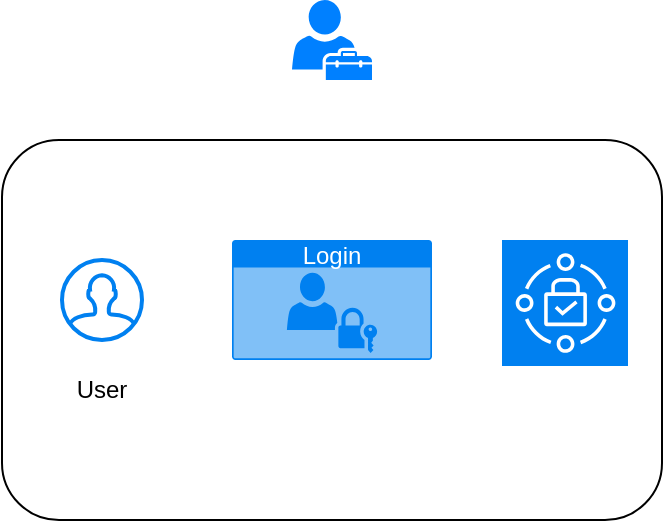 <mxfile version="22.0.3" type="github">
  <diagram name="Page-1" id="KWnVXeVzuNGroSRr7JK8">
    <mxGraphModel dx="579" dy="376" grid="1" gridSize="10" guides="1" tooltips="1" connect="1" arrows="1" fold="1" page="1" pageScale="1" pageWidth="827" pageHeight="1169" math="0" shadow="0">
      <root>
        <mxCell id="0" />
        <mxCell id="1" parent="0" />
        <mxCell id="YLXyucDN5D_xezUCXxx6-1" value="" style="rounded=1;whiteSpace=wrap;html=1;" vertex="1" parent="1">
          <mxGeometry x="50" y="90" width="330" height="190" as="geometry" />
        </mxCell>
        <mxCell id="YLXyucDN5D_xezUCXxx6-2" value="" style="html=1;verticalLabelPosition=bottom;align=center;labelBackgroundColor=#ffffff;verticalAlign=top;strokeWidth=2;strokeColor=#0080F0;shadow=0;dashed=0;shape=mxgraph.ios7.icons.user;" vertex="1" parent="1">
          <mxGeometry x="80" y="150" width="40" height="40" as="geometry" />
        </mxCell>
        <mxCell id="YLXyucDN5D_xezUCXxx6-3" value="Login" style="html=1;whiteSpace=wrap;strokeColor=none;fillColor=#0080f0;labelPosition=center;verticalLabelPosition=middle;verticalAlign=top;align=center;fontSize=12;outlineConnect=0;spacingTop=-6;fontColor=#FFFFFF;sketch=0;shape=mxgraph.sitemap.login;" vertex="1" parent="1">
          <mxGeometry x="165" y="140" width="100" height="60" as="geometry" />
        </mxCell>
        <mxCell id="YLXyucDN5D_xezUCXxx6-4" value="" style="sketch=0;points=[[0,0,0],[0.25,0,0],[0.5,0,0],[0.75,0,0],[1,0,0],[0,1,0],[0.25,1,0],[0.5,1,0],[0.75,1,0],[1,1,0],[0,0.25,0],[0,0.5,0],[0,0.75,0],[1,0.25,0],[1,0.5,0],[1,0.75,0]];outlineConnect=0;fontColor=#232F3E;fillColor=#0080f0;strokeColor=#ffffff;dashed=0;verticalLabelPosition=bottom;verticalAlign=top;align=center;html=1;fontSize=12;fontStyle=0;aspect=fixed;shape=mxgraph.aws4.resourceIcon;resIcon=mxgraph.aws4.verified_access;" vertex="1" parent="1">
          <mxGeometry x="300" y="140" width="63" height="63" as="geometry" />
        </mxCell>
        <mxCell id="YLXyucDN5D_xezUCXxx6-6" value="User" style="text;html=1;strokeColor=none;fillColor=none;align=center;verticalAlign=middle;whiteSpace=wrap;rounded=0;" vertex="1" parent="1">
          <mxGeometry x="70" y="200" width="60" height="30" as="geometry" />
        </mxCell>
        <mxCell id="YLXyucDN5D_xezUCXxx6-7" value="" style="sketch=0;pointerEvents=1;shadow=0;dashed=0;html=1;strokeColor=none;fillColor=#0080ff;labelPosition=center;verticalLabelPosition=bottom;verticalAlign=top;outlineConnect=0;align=center;shape=mxgraph.office.users.tenant_admin;" vertex="1" parent="1">
          <mxGeometry x="195" y="20" width="40" height="40" as="geometry" />
        </mxCell>
      </root>
    </mxGraphModel>
  </diagram>
</mxfile>
